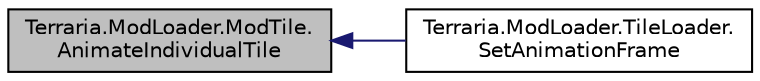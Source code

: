 digraph "Terraria.ModLoader.ModTile.AnimateIndividualTile"
{
  edge [fontname="Helvetica",fontsize="10",labelfontname="Helvetica",labelfontsize="10"];
  node [fontname="Helvetica",fontsize="10",shape=record];
  rankdir="LR";
  Node11 [label="Terraria.ModLoader.ModTile.\lAnimateIndividualTile",height=0.2,width=0.4,color="black", fillcolor="grey75", style="filled", fontcolor="black"];
  Node11 -> Node12 [dir="back",color="midnightblue",fontsize="10",style="solid",fontname="Helvetica"];
  Node12 [label="Terraria.ModLoader.TileLoader.\lSetAnimationFrame",height=0.2,width=0.4,color="black", fillcolor="white", style="filled",URL="$class_terraria_1_1_mod_loader_1_1_tile_loader.html#aa79d0c5dd4df116f4f3bde7ec8c91bc5",tooltip="Sets the animation frame. Sets frameYOffset = modTile.animationFrameHeight * Main.tileFrame[type]; and then calls ModTile.AnimateIndividualTile "];
}

